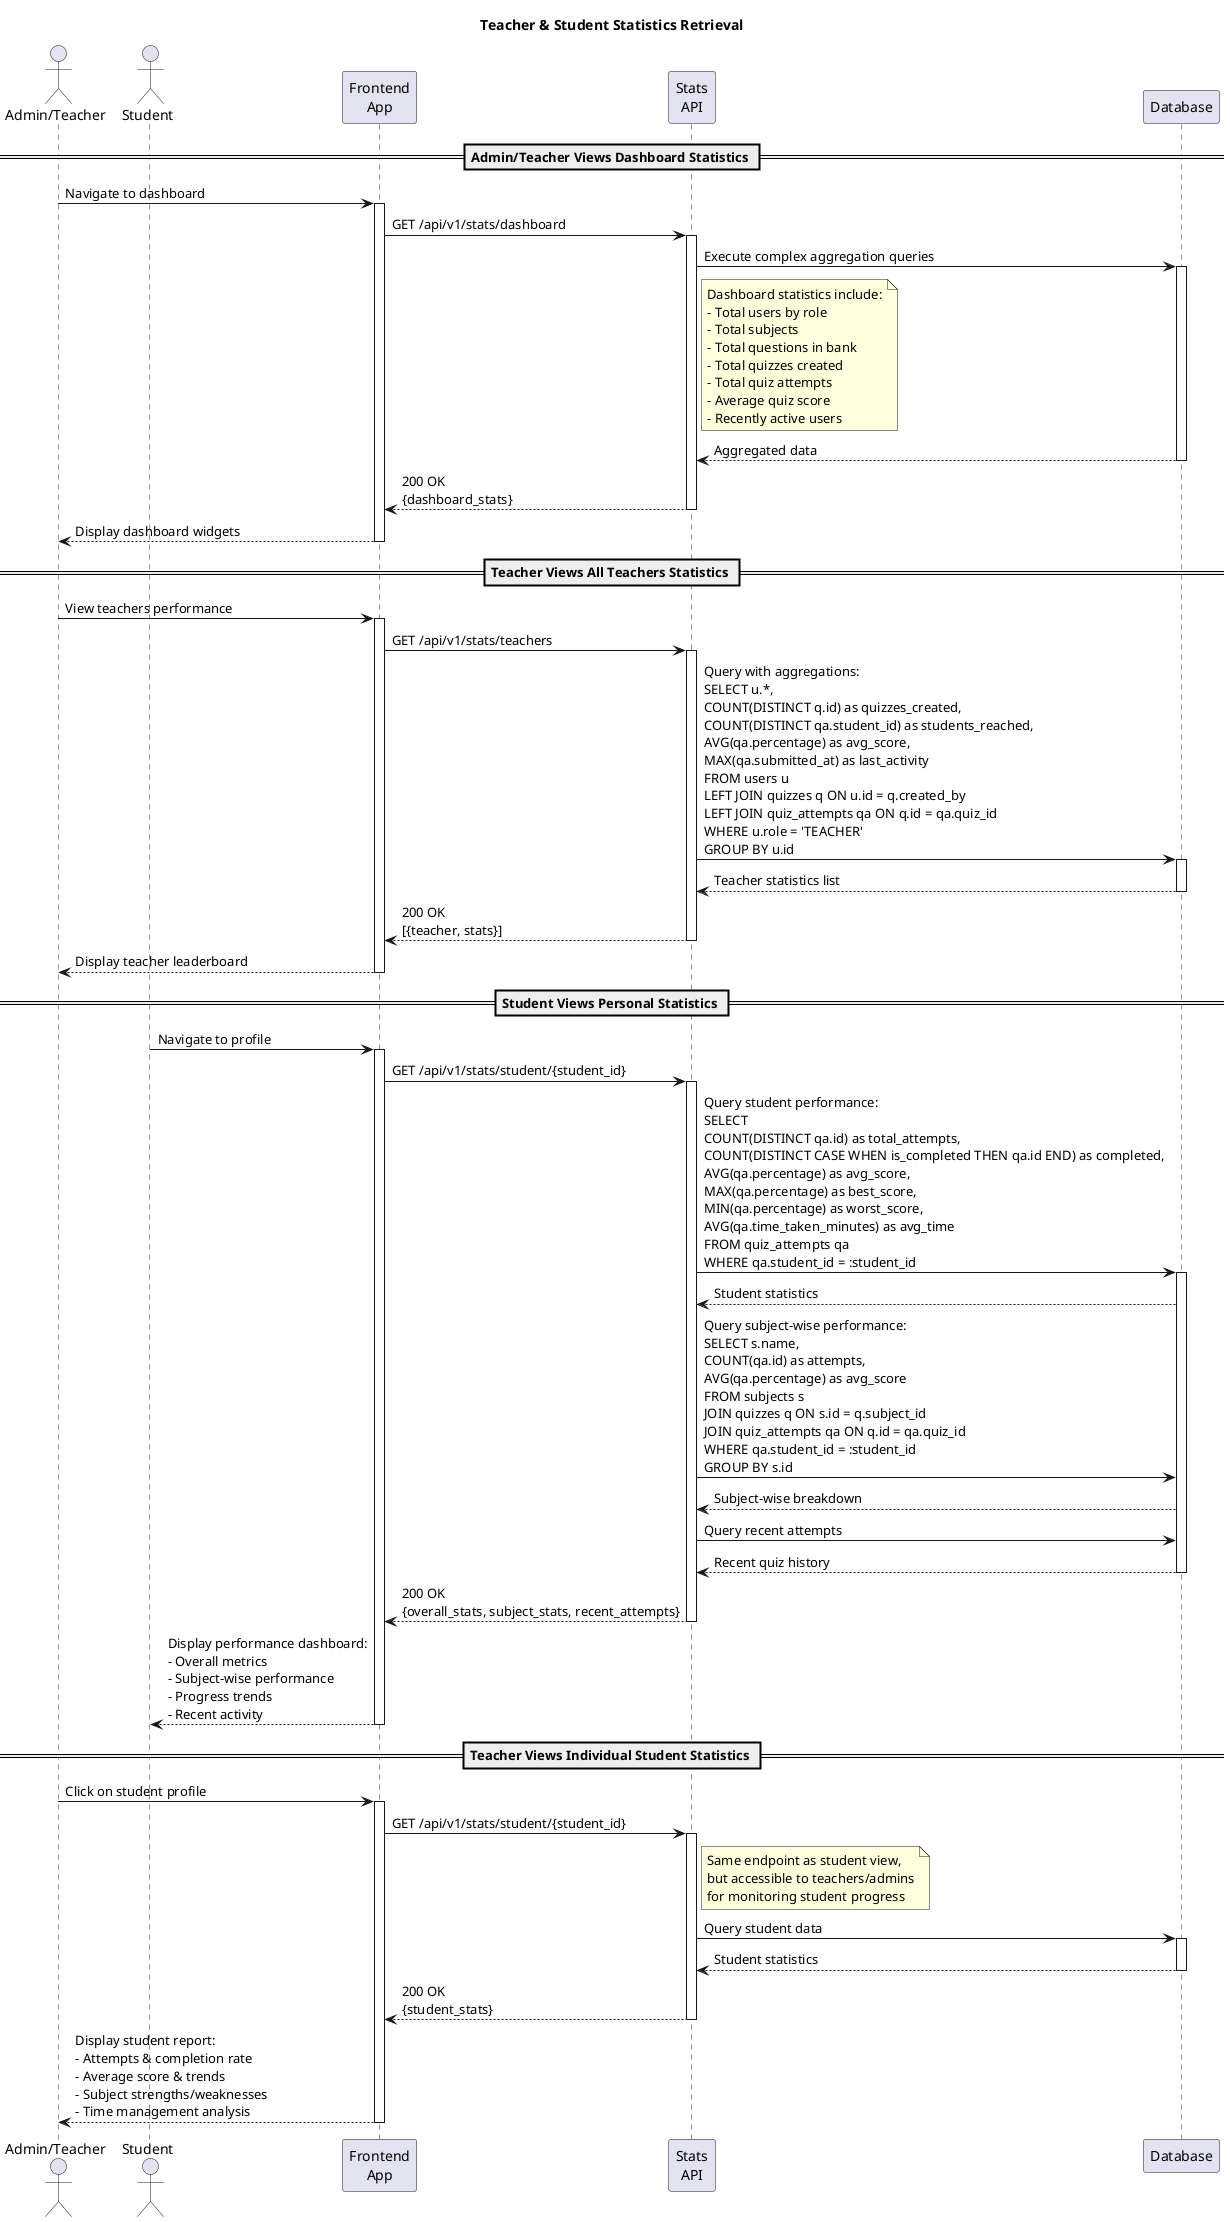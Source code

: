 @startuml Statistics Retrieval Sequence

title Teacher & Student Statistics Retrieval

actor "Admin/Teacher" as Admin
actor Student
participant "Frontend\nApp" as Frontend
participant "Stats\nAPI" as StatsAPI
participant "Database" as DB

== Admin/Teacher Views Dashboard Statistics ==
Admin -> Frontend: Navigate to dashboard
activate Frontend

Frontend -> StatsAPI: GET /api/v1/stats/dashboard
activate StatsAPI

StatsAPI -> DB: Execute complex aggregation queries
activate DB

note right of StatsAPI
    Dashboard statistics include:
    - Total users by role
    - Total subjects
    - Total questions in bank
    - Total quizzes created
    - Total quiz attempts
    - Average quiz score
    - Recently active users
end note

DB --> StatsAPI: Aggregated data
deactivate DB

StatsAPI --> Frontend: 200 OK\n{dashboard_stats}
deactivate StatsAPI

Frontend --> Admin: Display dashboard widgets
deactivate Frontend

== Teacher Views All Teachers Statistics ==
Admin -> Frontend: View teachers performance
activate Frontend

Frontend -> StatsAPI: GET /api/v1/stats/teachers
activate StatsAPI

StatsAPI -> DB: Query with aggregations:\nSELECT u.*, \nCOUNT(DISTINCT q.id) as quizzes_created,\nCOUNT(DISTINCT qa.student_id) as students_reached,\nAVG(qa.percentage) as avg_score,\nMAX(qa.submitted_at) as last_activity\nFROM users u\nLEFT JOIN quizzes q ON u.id = q.created_by\nLEFT JOIN quiz_attempts qa ON q.id = qa.quiz_id\nWHERE u.role = 'TEACHER'\nGROUP BY u.id
activate DB

DB --> StatsAPI: Teacher statistics list
deactivate DB

StatsAPI --> Frontend: 200 OK\n[{teacher, stats}]
deactivate StatsAPI

Frontend --> Admin: Display teacher leaderboard
deactivate Frontend

== Student Views Personal Statistics ==
Student -> Frontend: Navigate to profile
activate Frontend

Frontend -> StatsAPI: GET /api/v1/stats/student/{student_id}
activate StatsAPI

StatsAPI -> DB: Query student performance:\nSELECT \nCOUNT(DISTINCT qa.id) as total_attempts,\nCOUNT(DISTINCT CASE WHEN is_completed THEN qa.id END) as completed,\nAVG(qa.percentage) as avg_score,\nMAX(qa.percentage) as best_score,\nMIN(qa.percentage) as worst_score,\nAVG(qa.time_taken_minutes) as avg_time\nFROM quiz_attempts qa\nWHERE qa.student_id = :student_id
activate DB

DB --> StatsAPI: Student statistics

StatsAPI -> DB: Query subject-wise performance:\nSELECT s.name,\nCOUNT(qa.id) as attempts,\nAVG(qa.percentage) as avg_score\nFROM subjects s\nJOIN quizzes q ON s.id = q.subject_id\nJOIN quiz_attempts qa ON q.id = qa.quiz_id\nWHERE qa.student_id = :student_id\nGROUP BY s.id
DB --> StatsAPI: Subject-wise breakdown

StatsAPI -> DB: Query recent attempts
DB --> StatsAPI: Recent quiz history
deactivate DB

StatsAPI --> Frontend: 200 OK\n{overall_stats, subject_stats, recent_attempts}
deactivate StatsAPI

Frontend --> Student: Display performance dashboard:\n- Overall metrics\n- Subject-wise performance\n- Progress trends\n- Recent activity
deactivate Frontend

== Teacher Views Individual Student Statistics ==
Admin -> Frontend: Click on student profile
activate Frontend

Frontend -> StatsAPI: GET /api/v1/stats/student/{student_id}
activate StatsAPI

note right of StatsAPI
    Same endpoint as student view,
    but accessible to teachers/admins
    for monitoring student progress
end note

StatsAPI -> DB: Query student data
activate DB
DB --> StatsAPI: Student statistics
deactivate DB

StatsAPI --> Frontend: 200 OK\n{student_stats}
deactivate StatsAPI

Frontend --> Admin: Display student report:\n- Attempts & completion rate\n- Average score & trends\n- Subject strengths/weaknesses\n- Time management analysis
deactivate Frontend

@enduml

